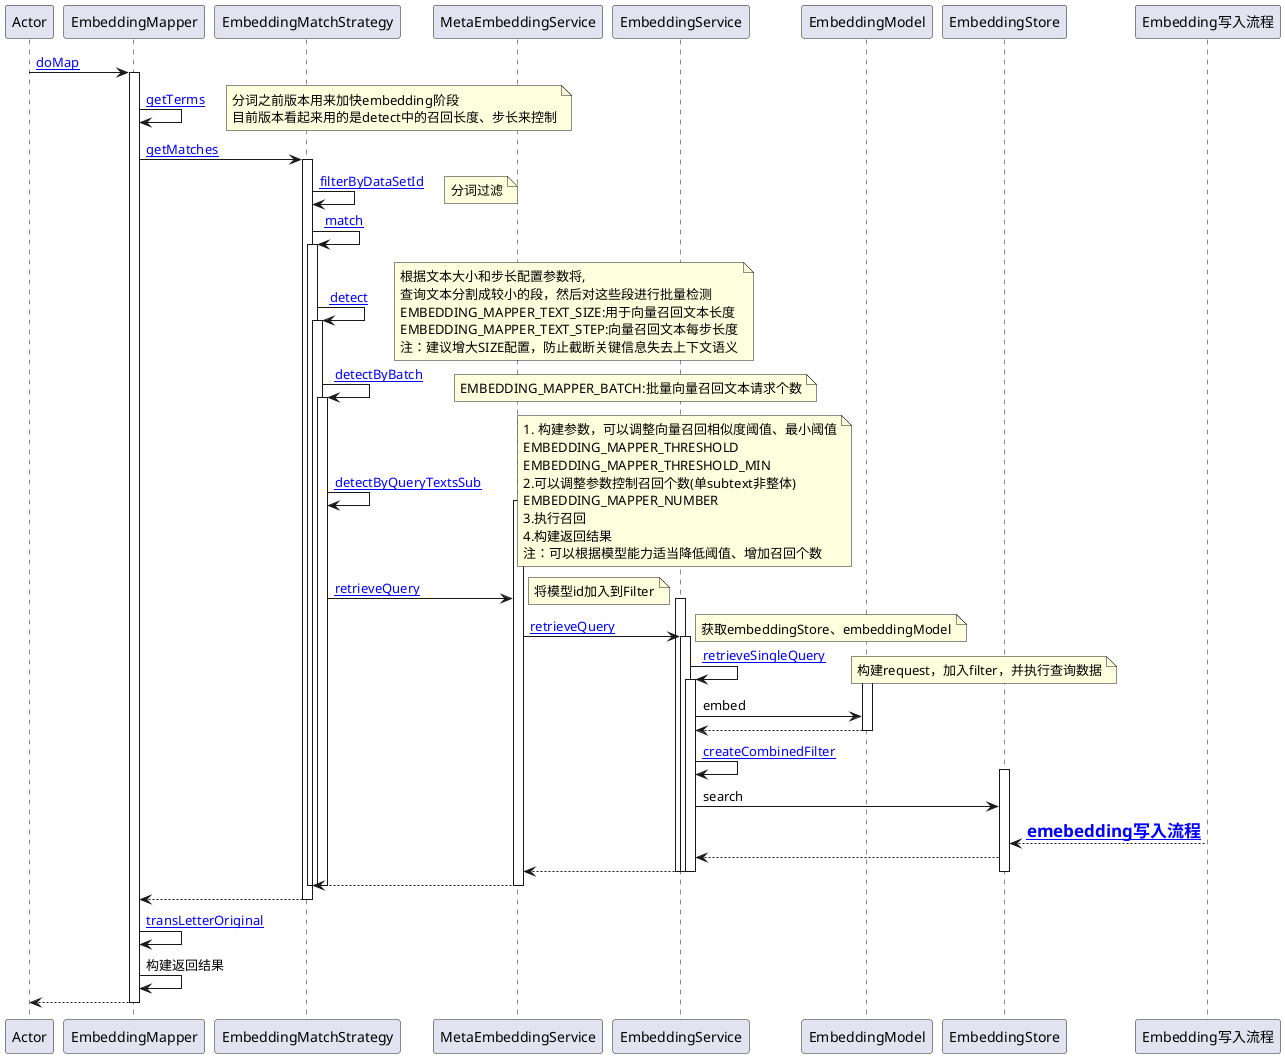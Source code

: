 @startuml
!define PROJECT_DIR ..
!define HEADLESS_DIR PROJECT_DIR\headless\chat\src\main\java\com\tencent\supersonic\headless
!define COMMON_DIR  PROJECT_DIR\common\src\main\java\com\tencent\supersonic\common
!define EmbeddingMapper_PATH HEADLESS_DIR\chat\mapper\EmbeddingMapper.java
!define EmbeddingMatchStrategy_PATH HEADLESS_DIR\chat\mapper\EmbeddingMatchStrategy.java
!define MetaEmbeddingService_PATH HEADLESS_DIR\chat\knowledge\MetaEmbeddingService.java
!define EmbeddingService_PATH COMMON_DIR\service\impl\EmbeddingServiceImpl.java
!define HanlpHelper_PATH HEADLESS_DIR\chat\knowledge\helper\HanlpHelper.java

participant Actor
Actor -> EmbeddingMapper: [[EmbeddingMapper_PATH#doMap doMap]]
  activate EmbeddingMapper
    EmbeddingMapper -> EmbeddingMapper : [[EmbeddingMatchStrategy_PATH#getTerms getTerms]]
    note right
    分词之前版本用来加快embedding阶段
    目前版本看起来用的是detect中的召回长度、步长来控制
    end note
    EmbeddingMapper -> EmbeddingMatchStrategy : [[EmbeddingMatchStrategy_PATH#getMatches getMatches]]
    activate EmbeddingMatchStrategy
      EmbeddingMatchStrategy -> EmbeddingMatchStrategy : [[EmbeddingMatchStrategy_PATH#filterByDataSetId filterByDataSetId]]
      note right: 分词过滤
      EmbeddingMatchStrategy -> EmbeddingMatchStrategy: [[EmbeddingMatchStrategy_PATH#match match]]
      activate EmbeddingMatchStrategy
        EmbeddingMatchStrategy -> EmbeddingMatchStrategy : [[EmbeddingMatchStrategy_PATH#detect detect]]
        note right
        根据文本大小和步长配置参数将,
        查询文本分割成较小的段，然后对这些段进行批量检测
        EMBEDDING_MAPPER_TEXT_SIZE:用于向量召回文本长度
        EMBEDDING_MAPPER_TEXT_STEP:向量召回文本每步长度
        注：建议增大SIZE配置，防止截断关键信息失去上下文语义
        end note
        activate EmbeddingMatchStrategy
          EmbeddingMatchStrategy -> EmbeddingMatchStrategy: [[EmbeddingMatchStrategy_PATH#detectByBatch detectByBatch]]
          note right: EMBEDDING_MAPPER_BATCH:批量向量召回文本请求个数
          activate EmbeddingMatchStrategy
            EmbeddingMatchStrategy -> EmbeddingMatchStrategy: [[EmbeddingMatchStrategy_PATH#detectByQueryTextsSub detectByQueryTextsSub]]
            note right
            1. 构建参数，可以调整向量召回相似度阈值、最小阈值
            EMBEDDING_MAPPER_THRESHOLD
            EMBEDDING_MAPPER_THRESHOLD_MIN
            2.可以调整参数控制召回个数(单subtext非整体)
            EMBEDDING_MAPPER_NUMBER
            3.执行召回
            4.构建返回结果
            注：可以根据模型能力适当降低阈值、增加召回个数
            end note
            activate MetaEmbeddingService
              EmbeddingMatchStrategy -> MetaEmbeddingService : [[MetaEmbeddingService_PATH#retrieveQuery retrieveQuery]]
              note right:将模型id加入到Filter
              activate EmbeddingService
                MetaEmbeddingService -> EmbeddingService: [[EmbeddingService_PATH#retrieveQuery retrieveQuery]]
                note right:获取embeddingStore、embeddingModel
                activate EmbeddingService
                  EmbeddingService -> EmbeddingService: [[EmbeddingService_PATH#retrieveSingleQuery retrieveSingleQuery]]
                  note right: 构建request，加入filter，并执行查询数据
                  activate EmbeddingService
                  activate EmbeddingModel
                  EmbeddingService -> EmbeddingModel: embed
                  EmbeddingModel --> EmbeddingService
                  deactivate EmbeddingModel
                  EmbeddingService -> EmbeddingService: [[EmbeddingService_PATH#createCombinedFilter createCombinedFilter]]
                  activate EmbeddingStore
                  EmbeddingService -> EmbeddingStore: search
                  Embedding写入流程 --> EmbeddingStore: <size 17>**[[EmbeddingService_PATH#createCombinedFilter emebedding写入流程]]**</size>
                  EmbeddingStore --> EmbeddingService
                  EmbeddingService-->MetaEmbeddingService
                  deactivate EmbeddingStore
                  deactivate EmbeddingService
                deactivate EmbeddingService
              deactivate EmbeddingService
            MetaEmbeddingService --> EmbeddingMatchStrategy
            deactivate MetaEmbeddingService
          deactivate EmbeddingMatchStrategy
          deactivate EmbeddingMatchStrategy
deactivate EmbeddingMatchStrategy
EmbeddingMatchStrategy --> EmbeddingMapper
deactivate EmbeddingMatchStrategy
EmbeddingMapper -> EmbeddingMapper : [[HanlpHelper_PATH#transLetterOriginal transLetterOriginal]]
EmbeddingMapper -> EmbeddingMapper : 构建返回结果

return
@enduml
